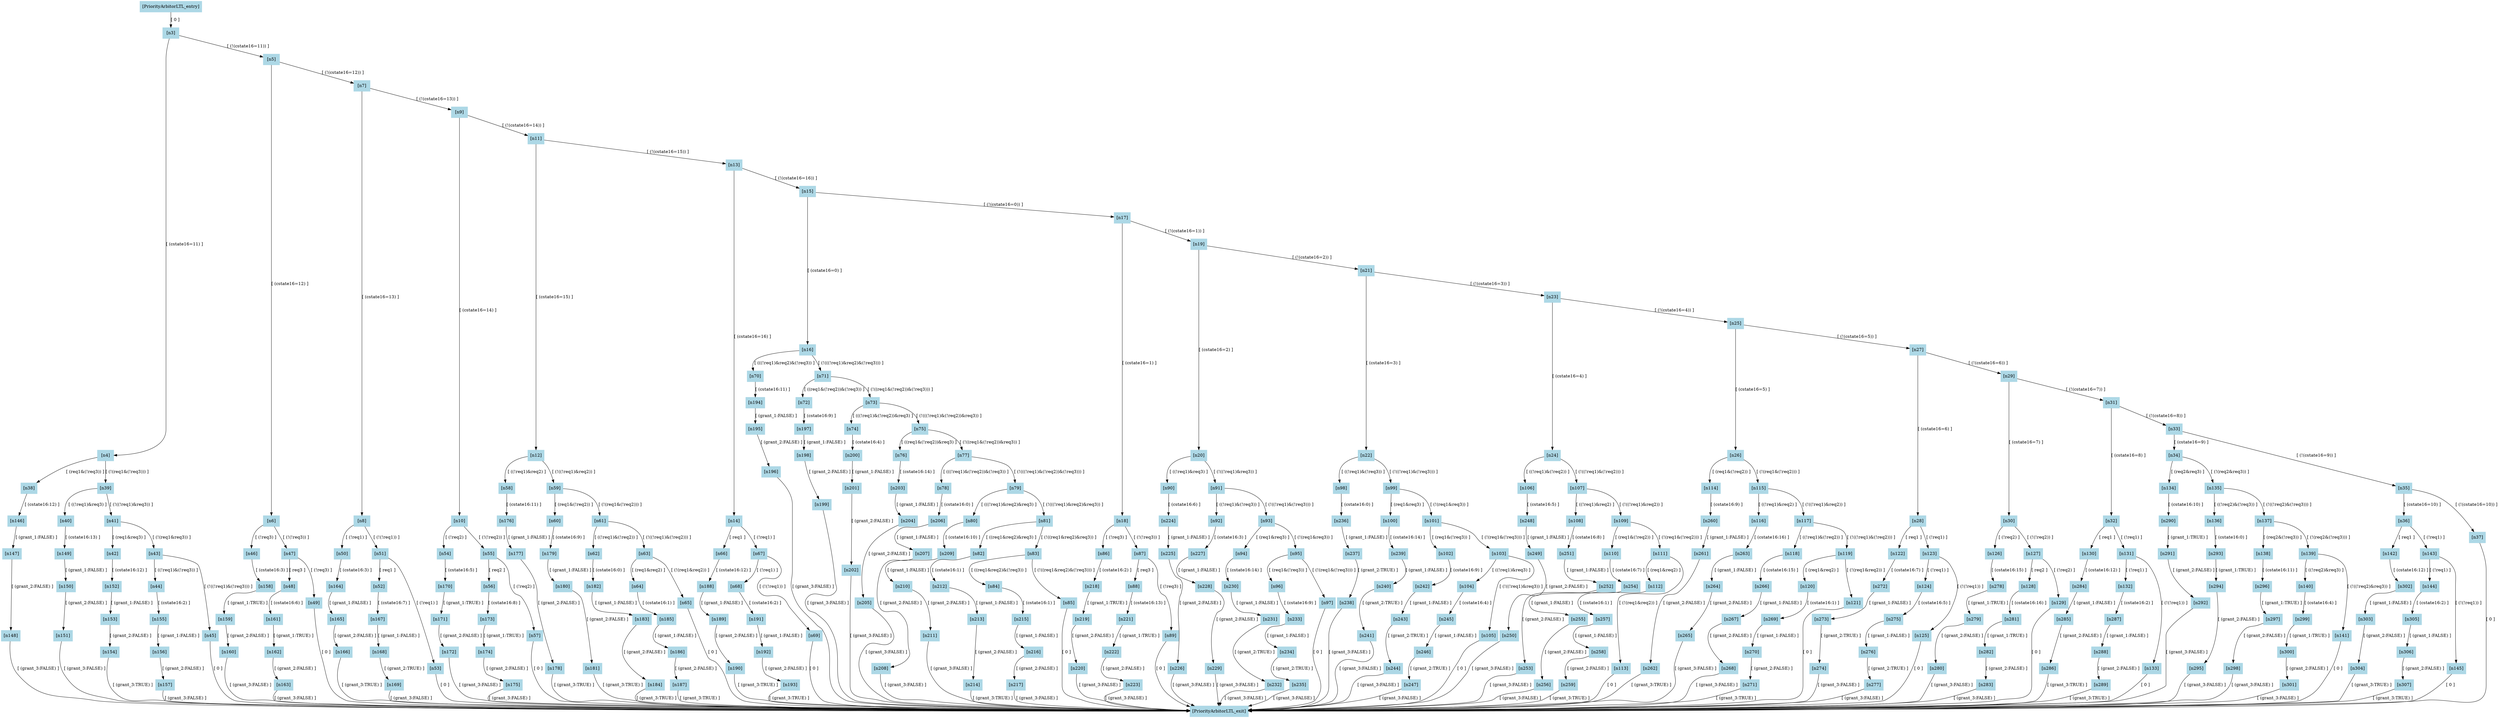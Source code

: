 digraph "PriorityArbitorLTL" {
"[PriorityArbitorLTL_entry]" [label="[PriorityArbitorLTL_entry]", color=lightblue,style=filled,shape=box]
"[n3]" [label="[n3]", color=lightblue,style=filled,shape=box]
"[n4]" [label="[n4]", color=lightblue,style=filled,shape=box]
"[n5]" [label="[n5]", color=lightblue,style=filled,shape=box]
"[n6]" [label="[n6]", color=lightblue,style=filled,shape=box]
"[n7]" [label="[n7]", color=lightblue,style=filled,shape=box]
"[n8]" [label="[n8]", color=lightblue,style=filled,shape=box]
"[n9]" [label="[n9]", color=lightblue,style=filled,shape=box]
"[n10]" [label="[n10]", color=lightblue,style=filled,shape=box]
"[n11]" [label="[n11]", color=lightblue,style=filled,shape=box]
"[n12]" [label="[n12]", color=lightblue,style=filled,shape=box]
"[n13]" [label="[n13]", color=lightblue,style=filled,shape=box]
"[n14]" [label="[n14]", color=lightblue,style=filled,shape=box]
"[n15]" [label="[n15]", color=lightblue,style=filled,shape=box]
"[n16]" [label="[n16]", color=lightblue,style=filled,shape=box]
"[n17]" [label="[n17]", color=lightblue,style=filled,shape=box]
"[n18]" [label="[n18]", color=lightblue,style=filled,shape=box]
"[n19]" [label="[n19]", color=lightblue,style=filled,shape=box]
"[n20]" [label="[n20]", color=lightblue,style=filled,shape=box]
"[n21]" [label="[n21]", color=lightblue,style=filled,shape=box]
"[n22]" [label="[n22]", color=lightblue,style=filled,shape=box]
"[n23]" [label="[n23]", color=lightblue,style=filled,shape=box]
"[n24]" [label="[n24]", color=lightblue,style=filled,shape=box]
"[n25]" [label="[n25]", color=lightblue,style=filled,shape=box]
"[n26]" [label="[n26]", color=lightblue,style=filled,shape=box]
"[n27]" [label="[n27]", color=lightblue,style=filled,shape=box]
"[n28]" [label="[n28]", color=lightblue,style=filled,shape=box]
"[n29]" [label="[n29]", color=lightblue,style=filled,shape=box]
"[n30]" [label="[n30]", color=lightblue,style=filled,shape=box]
"[n31]" [label="[n31]", color=lightblue,style=filled,shape=box]
"[n32]" [label="[n32]", color=lightblue,style=filled,shape=box]
"[n33]" [label="[n33]", color=lightblue,style=filled,shape=box]
"[n34]" [label="[n34]", color=lightblue,style=filled,shape=box]
"[n35]" [label="[n35]", color=lightblue,style=filled,shape=box]
"[n36]" [label="[n36]", color=lightblue,style=filled,shape=box]
"[n37]" [label="[n37]", color=lightblue,style=filled,shape=box]
"[n38]" [label="[n38]", color=lightblue,style=filled,shape=box]
"[n39]" [label="[n39]", color=lightblue,style=filled,shape=box]
"[n40]" [label="[n40]", color=lightblue,style=filled,shape=box]
"[n41]" [label="[n41]", color=lightblue,style=filled,shape=box]
"[n42]" [label="[n42]", color=lightblue,style=filled,shape=box]
"[n43]" [label="[n43]", color=lightblue,style=filled,shape=box]
"[n44]" [label="[n44]", color=lightblue,style=filled,shape=box]
"[n45]" [label="[n45]", color=lightblue,style=filled,shape=box]
"[n46]" [label="[n46]", color=lightblue,style=filled,shape=box]
"[n47]" [label="[n47]", color=lightblue,style=filled,shape=box]
"[n48]" [label="[n48]", color=lightblue,style=filled,shape=box]
"[n49]" [label="[n49]", color=lightblue,style=filled,shape=box]
"[n50]" [label="[n50]", color=lightblue,style=filled,shape=box]
"[n51]" [label="[n51]", color=lightblue,style=filled,shape=box]
"[n52]" [label="[n52]", color=lightblue,style=filled,shape=box]
"[n53]" [label="[n53]", color=lightblue,style=filled,shape=box]
"[n54]" [label="[n54]", color=lightblue,style=filled,shape=box]
"[n55]" [label="[n55]", color=lightblue,style=filled,shape=box]
"[n56]" [label="[n56]", color=lightblue,style=filled,shape=box]
"[n57]" [label="[n57]", color=lightblue,style=filled,shape=box]
"[n58]" [label="[n58]", color=lightblue,style=filled,shape=box]
"[n59]" [label="[n59]", color=lightblue,style=filled,shape=box]
"[n60]" [label="[n60]", color=lightblue,style=filled,shape=box]
"[n61]" [label="[n61]", color=lightblue,style=filled,shape=box]
"[n62]" [label="[n62]", color=lightblue,style=filled,shape=box]
"[n63]" [label="[n63]", color=lightblue,style=filled,shape=box]
"[n64]" [label="[n64]", color=lightblue,style=filled,shape=box]
"[n65]" [label="[n65]", color=lightblue,style=filled,shape=box]
"[n66]" [label="[n66]", color=lightblue,style=filled,shape=box]
"[n67]" [label="[n67]", color=lightblue,style=filled,shape=box]
"[n68]" [label="[n68]", color=lightblue,style=filled,shape=box]
"[n69]" [label="[n69]", color=lightblue,style=filled,shape=box]
"[n70]" [label="[n70]", color=lightblue,style=filled,shape=box]
"[n71]" [label="[n71]", color=lightblue,style=filled,shape=box]
"[n72]" [label="[n72]", color=lightblue,style=filled,shape=box]
"[n73]" [label="[n73]", color=lightblue,style=filled,shape=box]
"[n74]" [label="[n74]", color=lightblue,style=filled,shape=box]
"[n75]" [label="[n75]", color=lightblue,style=filled,shape=box]
"[n76]" [label="[n76]", color=lightblue,style=filled,shape=box]
"[n77]" [label="[n77]", color=lightblue,style=filled,shape=box]
"[n78]" [label="[n78]", color=lightblue,style=filled,shape=box]
"[n79]" [label="[n79]", color=lightblue,style=filled,shape=box]
"[n80]" [label="[n80]", color=lightblue,style=filled,shape=box]
"[n81]" [label="[n81]", color=lightblue,style=filled,shape=box]
"[n82]" [label="[n82]", color=lightblue,style=filled,shape=box]
"[n83]" [label="[n83]", color=lightblue,style=filled,shape=box]
"[n84]" [label="[n84]", color=lightblue,style=filled,shape=box]
"[n85]" [label="[n85]", color=lightblue,style=filled,shape=box]
"[n86]" [label="[n86]", color=lightblue,style=filled,shape=box]
"[n87]" [label="[n87]", color=lightblue,style=filled,shape=box]
"[n88]" [label="[n88]", color=lightblue,style=filled,shape=box]
"[n89]" [label="[n89]", color=lightblue,style=filled,shape=box]
"[n90]" [label="[n90]", color=lightblue,style=filled,shape=box]
"[n91]" [label="[n91]", color=lightblue,style=filled,shape=box]
"[n92]" [label="[n92]", color=lightblue,style=filled,shape=box]
"[n93]" [label="[n93]", color=lightblue,style=filled,shape=box]
"[n94]" [label="[n94]", color=lightblue,style=filled,shape=box]
"[n95]" [label="[n95]", color=lightblue,style=filled,shape=box]
"[n96]" [label="[n96]", color=lightblue,style=filled,shape=box]
"[n97]" [label="[n97]", color=lightblue,style=filled,shape=box]
"[n98]" [label="[n98]", color=lightblue,style=filled,shape=box]
"[n99]" [label="[n99]", color=lightblue,style=filled,shape=box]
"[n100]" [label="[n100]", color=lightblue,style=filled,shape=box]
"[n101]" [label="[n101]", color=lightblue,style=filled,shape=box]
"[n102]" [label="[n102]", color=lightblue,style=filled,shape=box]
"[n103]" [label="[n103]", color=lightblue,style=filled,shape=box]
"[n104]" [label="[n104]", color=lightblue,style=filled,shape=box]
"[n105]" [label="[n105]", color=lightblue,style=filled,shape=box]
"[n106]" [label="[n106]", color=lightblue,style=filled,shape=box]
"[n107]" [label="[n107]", color=lightblue,style=filled,shape=box]
"[n108]" [label="[n108]", color=lightblue,style=filled,shape=box]
"[n109]" [label="[n109]", color=lightblue,style=filled,shape=box]
"[n110]" [label="[n110]", color=lightblue,style=filled,shape=box]
"[n111]" [label="[n111]", color=lightblue,style=filled,shape=box]
"[n112]" [label="[n112]", color=lightblue,style=filled,shape=box]
"[n113]" [label="[n113]", color=lightblue,style=filled,shape=box]
"[n114]" [label="[n114]", color=lightblue,style=filled,shape=box]
"[n115]" [label="[n115]", color=lightblue,style=filled,shape=box]
"[n116]" [label="[n116]", color=lightblue,style=filled,shape=box]
"[n117]" [label="[n117]", color=lightblue,style=filled,shape=box]
"[n118]" [label="[n118]", color=lightblue,style=filled,shape=box]
"[n119]" [label="[n119]", color=lightblue,style=filled,shape=box]
"[n120]" [label="[n120]", color=lightblue,style=filled,shape=box]
"[n121]" [label="[n121]", color=lightblue,style=filled,shape=box]
"[n122]" [label="[n122]", color=lightblue,style=filled,shape=box]
"[n123]" [label="[n123]", color=lightblue,style=filled,shape=box]
"[n124]" [label="[n124]", color=lightblue,style=filled,shape=box]
"[n125]" [label="[n125]", color=lightblue,style=filled,shape=box]
"[n126]" [label="[n126]", color=lightblue,style=filled,shape=box]
"[n127]" [label="[n127]", color=lightblue,style=filled,shape=box]
"[n128]" [label="[n128]", color=lightblue,style=filled,shape=box]
"[n129]" [label="[n129]", color=lightblue,style=filled,shape=box]
"[n130]" [label="[n130]", color=lightblue,style=filled,shape=box]
"[n131]" [label="[n131]", color=lightblue,style=filled,shape=box]
"[n132]" [label="[n132]", color=lightblue,style=filled,shape=box]
"[n133]" [label="[n133]", color=lightblue,style=filled,shape=box]
"[n134]" [label="[n134]", color=lightblue,style=filled,shape=box]
"[n135]" [label="[n135]", color=lightblue,style=filled,shape=box]
"[n136]" [label="[n136]", color=lightblue,style=filled,shape=box]
"[n137]" [label="[n137]", color=lightblue,style=filled,shape=box]
"[n138]" [label="[n138]", color=lightblue,style=filled,shape=box]
"[n139]" [label="[n139]", color=lightblue,style=filled,shape=box]
"[n140]" [label="[n140]", color=lightblue,style=filled,shape=box]
"[n141]" [label="[n141]", color=lightblue,style=filled,shape=box]
"[n142]" [label="[n142]", color=lightblue,style=filled,shape=box]
"[n143]" [label="[n143]", color=lightblue,style=filled,shape=box]
"[n144]" [label="[n144]", color=lightblue,style=filled,shape=box]
"[n145]" [label="[n145]", color=lightblue,style=filled,shape=box]
"[n146]" [label="[n146]", color=lightblue,style=filled,shape=box]
"[n147]" [label="[n147]", color=lightblue,style=filled,shape=box]
"[n148]" [label="[n148]", color=lightblue,style=filled,shape=box]
"[n149]" [label="[n149]", color=lightblue,style=filled,shape=box]
"[n150]" [label="[n150]", color=lightblue,style=filled,shape=box]
"[n151]" [label="[n151]", color=lightblue,style=filled,shape=box]
"[n152]" [label="[n152]", color=lightblue,style=filled,shape=box]
"[n153]" [label="[n153]", color=lightblue,style=filled,shape=box]
"[n154]" [label="[n154]", color=lightblue,style=filled,shape=box]
"[n155]" [label="[n155]", color=lightblue,style=filled,shape=box]
"[n156]" [label="[n156]", color=lightblue,style=filled,shape=box]
"[n157]" [label="[n157]", color=lightblue,style=filled,shape=box]
"[n158]" [label="[n158]", color=lightblue,style=filled,shape=box]
"[n159]" [label="[n159]", color=lightblue,style=filled,shape=box]
"[n160]" [label="[n160]", color=lightblue,style=filled,shape=box]
"[n161]" [label="[n161]", color=lightblue,style=filled,shape=box]
"[n162]" [label="[n162]", color=lightblue,style=filled,shape=box]
"[n163]" [label="[n163]", color=lightblue,style=filled,shape=box]
"[n164]" [label="[n164]", color=lightblue,style=filled,shape=box]
"[n165]" [label="[n165]", color=lightblue,style=filled,shape=box]
"[n166]" [label="[n166]", color=lightblue,style=filled,shape=box]
"[n167]" [label="[n167]", color=lightblue,style=filled,shape=box]
"[n168]" [label="[n168]", color=lightblue,style=filled,shape=box]
"[n169]" [label="[n169]", color=lightblue,style=filled,shape=box]
"[n170]" [label="[n170]", color=lightblue,style=filled,shape=box]
"[n171]" [label="[n171]", color=lightblue,style=filled,shape=box]
"[n172]" [label="[n172]", color=lightblue,style=filled,shape=box]
"[n173]" [label="[n173]", color=lightblue,style=filled,shape=box]
"[n174]" [label="[n174]", color=lightblue,style=filled,shape=box]
"[n175]" [label="[n175]", color=lightblue,style=filled,shape=box]
"[n176]" [label="[n176]", color=lightblue,style=filled,shape=box]
"[n177]" [label="[n177]", color=lightblue,style=filled,shape=box]
"[n178]" [label="[n178]", color=lightblue,style=filled,shape=box]
"[n179]" [label="[n179]", color=lightblue,style=filled,shape=box]
"[n180]" [label="[n180]", color=lightblue,style=filled,shape=box]
"[n181]" [label="[n181]", color=lightblue,style=filled,shape=box]
"[n182]" [label="[n182]", color=lightblue,style=filled,shape=box]
"[n183]" [label="[n183]", color=lightblue,style=filled,shape=box]
"[n184]" [label="[n184]", color=lightblue,style=filled,shape=box]
"[n185]" [label="[n185]", color=lightblue,style=filled,shape=box]
"[n186]" [label="[n186]", color=lightblue,style=filled,shape=box]
"[n187]" [label="[n187]", color=lightblue,style=filled,shape=box]
"[n188]" [label="[n188]", color=lightblue,style=filled,shape=box]
"[n189]" [label="[n189]", color=lightblue,style=filled,shape=box]
"[n190]" [label="[n190]", color=lightblue,style=filled,shape=box]
"[n191]" [label="[n191]", color=lightblue,style=filled,shape=box]
"[n192]" [label="[n192]", color=lightblue,style=filled,shape=box]
"[n193]" [label="[n193]", color=lightblue,style=filled,shape=box]
"[n194]" [label="[n194]", color=lightblue,style=filled,shape=box]
"[n195]" [label="[n195]", color=lightblue,style=filled,shape=box]
"[n196]" [label="[n196]", color=lightblue,style=filled,shape=box]
"[n197]" [label="[n197]", color=lightblue,style=filled,shape=box]
"[n198]" [label="[n198]", color=lightblue,style=filled,shape=box]
"[n199]" [label="[n199]", color=lightblue,style=filled,shape=box]
"[n200]" [label="[n200]", color=lightblue,style=filled,shape=box]
"[n201]" [label="[n201]", color=lightblue,style=filled,shape=box]
"[n202]" [label="[n202]", color=lightblue,style=filled,shape=box]
"[n203]" [label="[n203]", color=lightblue,style=filled,shape=box]
"[n204]" [label="[n204]", color=lightblue,style=filled,shape=box]
"[n205]" [label="[n205]", color=lightblue,style=filled,shape=box]
"[n206]" [label="[n206]", color=lightblue,style=filled,shape=box]
"[n207]" [label="[n207]", color=lightblue,style=filled,shape=box]
"[n208]" [label="[n208]", color=lightblue,style=filled,shape=box]
"[n209]" [label="[n209]", color=lightblue,style=filled,shape=box]
"[n210]" [label="[n210]", color=lightblue,style=filled,shape=box]
"[n211]" [label="[n211]", color=lightblue,style=filled,shape=box]
"[n212]" [label="[n212]", color=lightblue,style=filled,shape=box]
"[n213]" [label="[n213]", color=lightblue,style=filled,shape=box]
"[n214]" [label="[n214]", color=lightblue,style=filled,shape=box]
"[n215]" [label="[n215]", color=lightblue,style=filled,shape=box]
"[n216]" [label="[n216]", color=lightblue,style=filled,shape=box]
"[n217]" [label="[n217]", color=lightblue,style=filled,shape=box]
"[n218]" [label="[n218]", color=lightblue,style=filled,shape=box]
"[n219]" [label="[n219]", color=lightblue,style=filled,shape=box]
"[n220]" [label="[n220]", color=lightblue,style=filled,shape=box]
"[n221]" [label="[n221]", color=lightblue,style=filled,shape=box]
"[n222]" [label="[n222]", color=lightblue,style=filled,shape=box]
"[n223]" [label="[n223]", color=lightblue,style=filled,shape=box]
"[n224]" [label="[n224]", color=lightblue,style=filled,shape=box]
"[n225]" [label="[n225]", color=lightblue,style=filled,shape=box]
"[n226]" [label="[n226]", color=lightblue,style=filled,shape=box]
"[n227]" [label="[n227]", color=lightblue,style=filled,shape=box]
"[n228]" [label="[n228]", color=lightblue,style=filled,shape=box]
"[n229]" [label="[n229]", color=lightblue,style=filled,shape=box]
"[n230]" [label="[n230]", color=lightblue,style=filled,shape=box]
"[n231]" [label="[n231]", color=lightblue,style=filled,shape=box]
"[n232]" [label="[n232]", color=lightblue,style=filled,shape=box]
"[n233]" [label="[n233]", color=lightblue,style=filled,shape=box]
"[n234]" [label="[n234]", color=lightblue,style=filled,shape=box]
"[n235]" [label="[n235]", color=lightblue,style=filled,shape=box]
"[n236]" [label="[n236]", color=lightblue,style=filled,shape=box]
"[n237]" [label="[n237]", color=lightblue,style=filled,shape=box]
"[n238]" [label="[n238]", color=lightblue,style=filled,shape=box]
"[n239]" [label="[n239]", color=lightblue,style=filled,shape=box]
"[n240]" [label="[n240]", color=lightblue,style=filled,shape=box]
"[n241]" [label="[n241]", color=lightblue,style=filled,shape=box]
"[n242]" [label="[n242]", color=lightblue,style=filled,shape=box]
"[n243]" [label="[n243]", color=lightblue,style=filled,shape=box]
"[n244]" [label="[n244]", color=lightblue,style=filled,shape=box]
"[n245]" [label="[n245]", color=lightblue,style=filled,shape=box]
"[n246]" [label="[n246]", color=lightblue,style=filled,shape=box]
"[n247]" [label="[n247]", color=lightblue,style=filled,shape=box]
"[n248]" [label="[n248]", color=lightblue,style=filled,shape=box]
"[n249]" [label="[n249]", color=lightblue,style=filled,shape=box]
"[n250]" [label="[n250]", color=lightblue,style=filled,shape=box]
"[n251]" [label="[n251]", color=lightblue,style=filled,shape=box]
"[n252]" [label="[n252]", color=lightblue,style=filled,shape=box]
"[n253]" [label="[n253]", color=lightblue,style=filled,shape=box]
"[n254]" [label="[n254]", color=lightblue,style=filled,shape=box]
"[n255]" [label="[n255]", color=lightblue,style=filled,shape=box]
"[n256]" [label="[n256]", color=lightblue,style=filled,shape=box]
"[n257]" [label="[n257]", color=lightblue,style=filled,shape=box]
"[n258]" [label="[n258]", color=lightblue,style=filled,shape=box]
"[n259]" [label="[n259]", color=lightblue,style=filled,shape=box]
"[n260]" [label="[n260]", color=lightblue,style=filled,shape=box]
"[n261]" [label="[n261]", color=lightblue,style=filled,shape=box]
"[n262]" [label="[n262]", color=lightblue,style=filled,shape=box]
"[n263]" [label="[n263]", color=lightblue,style=filled,shape=box]
"[n264]" [label="[n264]", color=lightblue,style=filled,shape=box]
"[n265]" [label="[n265]", color=lightblue,style=filled,shape=box]
"[n266]" [label="[n266]", color=lightblue,style=filled,shape=box]
"[n267]" [label="[n267]", color=lightblue,style=filled,shape=box]
"[n268]" [label="[n268]", color=lightblue,style=filled,shape=box]
"[n269]" [label="[n269]", color=lightblue,style=filled,shape=box]
"[n270]" [label="[n270]", color=lightblue,style=filled,shape=box]
"[n271]" [label="[n271]", color=lightblue,style=filled,shape=box]
"[n272]" [label="[n272]", color=lightblue,style=filled,shape=box]
"[n273]" [label="[n273]", color=lightblue,style=filled,shape=box]
"[n274]" [label="[n274]", color=lightblue,style=filled,shape=box]
"[n275]" [label="[n275]", color=lightblue,style=filled,shape=box]
"[n276]" [label="[n276]", color=lightblue,style=filled,shape=box]
"[n277]" [label="[n277]", color=lightblue,style=filled,shape=box]
"[n278]" [label="[n278]", color=lightblue,style=filled,shape=box]
"[n279]" [label="[n279]", color=lightblue,style=filled,shape=box]
"[n280]" [label="[n280]", color=lightblue,style=filled,shape=box]
"[n281]" [label="[n281]", color=lightblue,style=filled,shape=box]
"[n282]" [label="[n282]", color=lightblue,style=filled,shape=box]
"[n283]" [label="[n283]", color=lightblue,style=filled,shape=box]
"[n284]" [label="[n284]", color=lightblue,style=filled,shape=box]
"[n285]" [label="[n285]", color=lightblue,style=filled,shape=box]
"[n286]" [label="[n286]", color=lightblue,style=filled,shape=box]
"[n287]" [label="[n287]", color=lightblue,style=filled,shape=box]
"[n288]" [label="[n288]", color=lightblue,style=filled,shape=box]
"[n289]" [label="[n289]", color=lightblue,style=filled,shape=box]
"[n290]" [label="[n290]", color=lightblue,style=filled,shape=box]
"[n291]" [label="[n291]", color=lightblue,style=filled,shape=box]
"[n292]" [label="[n292]", color=lightblue,style=filled,shape=box]
"[n293]" [label="[n293]", color=lightblue,style=filled,shape=box]
"[n294]" [label="[n294]", color=lightblue,style=filled,shape=box]
"[n295]" [label="[n295]", color=lightblue,style=filled,shape=box]
"[n296]" [label="[n296]", color=lightblue,style=filled,shape=box]
"[n297]" [label="[n297]", color=lightblue,style=filled,shape=box]
"[n298]" [label="[n298]", color=lightblue,style=filled,shape=box]
"[n299]" [label="[n299]", color=lightblue,style=filled,shape=box]
"[n300]" [label="[n300]", color=lightblue,style=filled,shape=box]
"[n301]" [label="[n301]", color=lightblue,style=filled,shape=box]
"[n302]" [label="[n302]", color=lightblue,style=filled,shape=box]
"[n303]" [label="[n303]", color=lightblue,style=filled,shape=box]
"[n304]" [label="[n304]", color=lightblue,style=filled,shape=box]
"[n305]" [label="[n305]", color=lightblue,style=filled,shape=box]
"[n306]" [label="[n306]", color=lightblue,style=filled,shape=box]
"[n307]" [label="[n307]", color=lightblue,style=filled,shape=box]
"[PriorityArbitorLTL_exit]" [label="[PriorityArbitorLTL_exit]", color=lightblue,style=filled,shape=box]
"[PriorityArbitorLTL_entry]" -> "[n3]" [label="[ 0 ]",color=black]
"[n3]" -> "[n4]" [label="[ (cstate16=11) ]",color=black]
"[n3]" -> "[n5]" [label="[ (!(cstate16=11)) ]",color=black]
"[n5]" -> "[n6]" [label="[ (cstate16=12) ]",color=black]
"[n5]" -> "[n7]" [label="[ (!(cstate16=12)) ]",color=black]
"[n7]" -> "[n8]" [label="[ (cstate16=13) ]",color=black]
"[n7]" -> "[n9]" [label="[ (!(cstate16=13)) ]",color=black]
"[n9]" -> "[n10]" [label="[ (cstate16=14) ]",color=black]
"[n9]" -> "[n11]" [label="[ (!(cstate16=14)) ]",color=black]
"[n11]" -> "[n12]" [label="[ (cstate16=15) ]",color=black]
"[n11]" -> "[n13]" [label="[ (!(cstate16=15)) ]",color=black]
"[n13]" -> "[n14]" [label="[ (cstate16=16) ]",color=black]
"[n13]" -> "[n15]" [label="[ (!(cstate16=16)) ]",color=black]
"[n15]" -> "[n16]" [label="[ (cstate16=0) ]",color=black]
"[n15]" -> "[n17]" [label="[ (!(cstate16=0)) ]",color=black]
"[n17]" -> "[n18]" [label="[ (cstate16=1) ]",color=black]
"[n17]" -> "[n19]" [label="[ (!(cstate16=1)) ]",color=black]
"[n19]" -> "[n20]" [label="[ (cstate16=2) ]",color=black]
"[n19]" -> "[n21]" [label="[ (!(cstate16=2)) ]",color=black]
"[n21]" -> "[n22]" [label="[ (cstate16=3) ]",color=black]
"[n21]" -> "[n23]" [label="[ (!(cstate16=3)) ]",color=black]
"[n23]" -> "[n24]" [label="[ (cstate16=4) ]",color=black]
"[n23]" -> "[n25]" [label="[ (!(cstate16=4)) ]",color=black]
"[n25]" -> "[n26]" [label="[ (cstate16=5) ]",color=black]
"[n25]" -> "[n27]" [label="[ (!(cstate16=5)) ]",color=black]
"[n27]" -> "[n28]" [label="[ (cstate16=6) ]",color=black]
"[n27]" -> "[n29]" [label="[ (!(cstate16=6)) ]",color=black]
"[n29]" -> "[n30]" [label="[ (cstate16=7) ]",color=black]
"[n29]" -> "[n31]" [label="[ (!(cstate16=7)) ]",color=black]
"[n31]" -> "[n32]" [label="[ (cstate16=8) ]",color=black]
"[n31]" -> "[n33]" [label="[ (!(cstate16=8)) ]",color=black]
"[n33]" -> "[n34]" [label="[ (cstate16=9) ]",color=black]
"[n33]" -> "[n35]" [label="[ (!(cstate16=9)) ]",color=black]
"[n35]" -> "[n36]" [label="[ (cstate16=10) ]",color=black]
"[n35]" -> "[n37]" [label="[ (!(cstate16=10)) ]",color=black]
"[n37]" -> "[PriorityArbitorLTL_exit]" [label="[ 0 ]",color=black]
"[n4]" -> "[n38]" [label="[ (req1&(!req3)) ]",color=black]
"[n4]" -> "[n39]" [label="[ (!(req1&(!req3))) ]",color=black]
"[n39]" -> "[n40]" [label="[ ((!req1)&req3) ]",color=black]
"[n39]" -> "[n41]" [label="[ (!((!req1)&req3)) ]",color=black]
"[n41]" -> "[n42]" [label="[ (req1&req3) ]",color=black]
"[n41]" -> "[n43]" [label="[ (!(req1&req3)) ]",color=black]
"[n43]" -> "[n44]" [label="[ ((!req1)&(!req3)) ]",color=black]
"[n43]" -> "[n45]" [label="[ (!((!req1)&(!req3))) ]",color=black]
"[n45]" -> "[PriorityArbitorLTL_exit]" [label="[ 0 ]",color=black]
"[n6]" -> "[n46]" [label="[ (!req3) ]",color=black]
"[n6]" -> "[n47]" [label="[ (!(!req3)) ]",color=black]
"[n47]" -> "[n48]" [label="[ req3 ]",color=black]
"[n47]" -> "[n49]" [label="[ (!req3) ]",color=black]
"[n49]" -> "[PriorityArbitorLTL_exit]" [label="[ 0 ]",color=black]
"[n8]" -> "[n50]" [label="[ (!req1) ]",color=black]
"[n8]" -> "[n51]" [label="[ (!(!req1)) ]",color=black]
"[n51]" -> "[n52]" [label="[ req1 ]",color=black]
"[n51]" -> "[n53]" [label="[ (!req1) ]",color=black]
"[n53]" -> "[PriorityArbitorLTL_exit]" [label="[ 0 ]",color=black]
"[n10]" -> "[n54]" [label="[ (!req2) ]",color=black]
"[n10]" -> "[n55]" [label="[ (!(!req2)) ]",color=black]
"[n55]" -> "[n56]" [label="[ req2 ]",color=black]
"[n55]" -> "[n57]" [label="[ (!req2) ]",color=black]
"[n57]" -> "[PriorityArbitorLTL_exit]" [label="[ 0 ]",color=black]
"[n12]" -> "[n58]" [label="[ ((!req1)&req2) ]",color=black]
"[n12]" -> "[n59]" [label="[ (!((!req1)&req2)) ]",color=black]
"[n59]" -> "[n60]" [label="[ (req1&(!req2)) ]",color=black]
"[n59]" -> "[n61]" [label="[ (!(req1&(!req2))) ]",color=black]
"[n61]" -> "[n62]" [label="[ ((!req1)&(!req2)) ]",color=black]
"[n61]" -> "[n63]" [label="[ (!((!req1)&(!req2))) ]",color=black]
"[n63]" -> "[n64]" [label="[ (req1&req2) ]",color=black]
"[n63]" -> "[n65]" [label="[ (!(req1&req2)) ]",color=black]
"[n65]" -> "[PriorityArbitorLTL_exit]" [label="[ 0 ]",color=black]
"[n14]" -> "[n66]" [label="[ req1 ]",color=black]
"[n14]" -> "[n67]" [label="[ (!req1) ]",color=black]
"[n67]" -> "[n68]" [label="[ (!req1) ]",color=black]
"[n67]" -> "[n69]" [label="[ (!(!req1)) ]",color=black]
"[n69]" -> "[PriorityArbitorLTL_exit]" [label="[ 0 ]",color=black]
"[n16]" -> "[n70]" [label="[ (((!req1)&req2)&(!req3)) ]",color=black]
"[n16]" -> "[n71]" [label="[ (!(((!req1)&req2)&(!req3))) ]",color=black]
"[n71]" -> "[n72]" [label="[ ((req1&(!req2))&(!req3)) ]",color=black]
"[n71]" -> "[n73]" [label="[ (!((req1&(!req2))&(!req3))) ]",color=black]
"[n73]" -> "[n74]" [label="[ (((!req1)&(!req2))&req3) ]",color=black]
"[n73]" -> "[n75]" [label="[ (!(((!req1)&(!req2))&req3)) ]",color=black]
"[n75]" -> "[n76]" [label="[ ((req1&(!req2))&req3) ]",color=black]
"[n75]" -> "[n77]" [label="[ (!((req1&(!req2))&req3)) ]",color=black]
"[n77]" -> "[n78]" [label="[ (((!req1)&(!req2))&(!req3)) ]",color=black]
"[n77]" -> "[n79]" [label="[ (!(((!req1)&(!req2))&(!req3))) ]",color=black]
"[n79]" -> "[n80]" [label="[ (((!req1)&req2)&req3) ]",color=black]
"[n79]" -> "[n81]" [label="[ (!(((!req1)&req2)&req3)) ]",color=black]
"[n81]" -> "[n82]" [label="[ ((req1&req2)&req3) ]",color=black]
"[n81]" -> "[n83]" [label="[ (!((req1&req2)&req3)) ]",color=black]
"[n83]" -> "[n84]" [label="[ ((req1&req2)&(!req3)) ]",color=black]
"[n83]" -> "[n85]" [label="[ (!((req1&req2)&(!req3))) ]",color=black]
"[n85]" -> "[PriorityArbitorLTL_exit]" [label="[ 0 ]",color=black]
"[n18]" -> "[n86]" [label="[ (!req3) ]",color=black]
"[n18]" -> "[n87]" [label="[ (!(!req3)) ]",color=black]
"[n87]" -> "[n88]" [label="[ req3 ]",color=black]
"[n87]" -> "[n89]" [label="[ (!req3) ]",color=black]
"[n89]" -> "[PriorityArbitorLTL_exit]" [label="[ 0 ]",color=black]
"[n20]" -> "[n90]" [label="[ ((!req1)&req3) ]",color=black]
"[n20]" -> "[n91]" [label="[ (!((!req1)&req3)) ]",color=black]
"[n91]" -> "[n92]" [label="[ ((!req1)&(!req3)) ]",color=black]
"[n91]" -> "[n93]" [label="[ (!((!req1)&(!req3))) ]",color=black]
"[n93]" -> "[n94]" [label="[ (req1&req3) ]",color=black]
"[n93]" -> "[n95]" [label="[ (!(req1&req3)) ]",color=black]
"[n95]" -> "[n96]" [label="[ (req1&(!req3)) ]",color=black]
"[n95]" -> "[n97]" [label="[ (!(req1&(!req3))) ]",color=black]
"[n97]" -> "[PriorityArbitorLTL_exit]" [label="[ 0 ]",color=black]
"[n22]" -> "[n98]" [label="[ ((!req1)&(!req3)) ]",color=black]
"[n22]" -> "[n99]" [label="[ (!((!req1)&(!req3))) ]",color=black]
"[n99]" -> "[n100]" [label="[ (req1&req3) ]",color=black]
"[n99]" -> "[n101]" [label="[ (!(req1&req3)) ]",color=black]
"[n101]" -> "[n102]" [label="[ (req1&(!req3)) ]",color=black]
"[n101]" -> "[n103]" [label="[ (!(req1&(!req3))) ]",color=black]
"[n103]" -> "[n104]" [label="[ ((!req1)&req3) ]",color=black]
"[n103]" -> "[n105]" [label="[ (!((!req1)&req3)) ]",color=black]
"[n105]" -> "[PriorityArbitorLTL_exit]" [label="[ 0 ]",color=black]
"[n24]" -> "[n106]" [label="[ ((!req1)&(!req2)) ]",color=black]
"[n24]" -> "[n107]" [label="[ (!((!req1)&(!req2))) ]",color=black]
"[n107]" -> "[n108]" [label="[ ((!req1)&req2) ]",color=black]
"[n107]" -> "[n109]" [label="[ (!((!req1)&req2)) ]",color=black]
"[n109]" -> "[n110]" [label="[ (req1&(!req2)) ]",color=black]
"[n109]" -> "[n111]" [label="[ (!(req1&(!req2))) ]",color=black]
"[n111]" -> "[n112]" [label="[ (req1&req2) ]",color=black]
"[n111]" -> "[n113]" [label="[ (!(req1&req2)) ]",color=black]
"[n113]" -> "[PriorityArbitorLTL_exit]" [label="[ 0 ]",color=black]
"[n26]" -> "[n114]" [label="[ (req1&(!req2)) ]",color=black]
"[n26]" -> "[n115]" [label="[ (!(req1&(!req2))) ]",color=black]
"[n115]" -> "[n116]" [label="[ ((!req1)&req2) ]",color=black]
"[n115]" -> "[n117]" [label="[ (!((!req1)&req2)) ]",color=black]
"[n117]" -> "[n118]" [label="[ ((!req1)&(!req2)) ]",color=black]
"[n117]" -> "[n119]" [label="[ (!((!req1)&(!req2))) ]",color=black]
"[n119]" -> "[n120]" [label="[ (req1&req2) ]",color=black]
"[n119]" -> "[n121]" [label="[ (!(req1&req2)) ]",color=black]
"[n121]" -> "[PriorityArbitorLTL_exit]" [label="[ 0 ]",color=black]
"[n28]" -> "[n122]" [label="[ req1 ]",color=black]
"[n28]" -> "[n123]" [label="[ (!req1) ]",color=black]
"[n123]" -> "[n124]" [label="[ (!req1) ]",color=black]
"[n123]" -> "[n125]" [label="[ (!(!req1)) ]",color=black]
"[n125]" -> "[PriorityArbitorLTL_exit]" [label="[ 0 ]",color=black]
"[n30]" -> "[n126]" [label="[ (!req2) ]",color=black]
"[n30]" -> "[n127]" [label="[ (!(!req2)) ]",color=black]
"[n127]" -> "[n128]" [label="[ req2 ]",color=black]
"[n127]" -> "[n129]" [label="[ (!req2) ]",color=black]
"[n129]" -> "[PriorityArbitorLTL_exit]" [label="[ 0 ]",color=black]
"[n32]" -> "[n130]" [label="[ req1 ]",color=black]
"[n32]" -> "[n131]" [label="[ (!req1) ]",color=black]
"[n131]" -> "[n132]" [label="[ (!req1) ]",color=black]
"[n131]" -> "[n133]" [label="[ (!(!req1)) ]",color=black]
"[n133]" -> "[PriorityArbitorLTL_exit]" [label="[ 0 ]",color=black]
"[n34]" -> "[n134]" [label="[ (req2&req3) ]",color=black]
"[n34]" -> "[n135]" [label="[ (!(req2&req3)) ]",color=black]
"[n135]" -> "[n136]" [label="[ ((!req2)&(!req3)) ]",color=black]
"[n135]" -> "[n137]" [label="[ (!((!req2)&(!req3))) ]",color=black]
"[n137]" -> "[n138]" [label="[ (req2&(!req3)) ]",color=black]
"[n137]" -> "[n139]" [label="[ (!(req2&(!req3))) ]",color=black]
"[n139]" -> "[n140]" [label="[ ((!req2)&req3) ]",color=black]
"[n139]" -> "[n141]" [label="[ (!((!req2)&req3)) ]",color=black]
"[n141]" -> "[PriorityArbitorLTL_exit]" [label="[ 0 ]",color=black]
"[n36]" -> "[n142]" [label="[ req1 ]",color=black]
"[n36]" -> "[n143]" [label="[ (!req1) ]",color=black]
"[n143]" -> "[n144]" [label="[ (!req1) ]",color=black]
"[n143]" -> "[n145]" [label="[ (!(!req1)) ]",color=black]
"[n145]" -> "[PriorityArbitorLTL_exit]" [label="[ 0 ]",color=black]
"[n38]" -> "[n146]" [label="[ (cstate16:12) ]",color=black]
"[n146]" -> "[n147]" [label="[ (grant_1:FALSE) ]",color=black]
"[n147]" -> "[n148]" [label="[ (grant_2:FALSE) ]",color=black]
"[n148]" -> "[PriorityArbitorLTL_exit]" [label="[ (grant_3:FALSE) ]",color=black]
"[n40]" -> "[n149]" [label="[ (cstate16:13) ]",color=black]
"[n149]" -> "[n150]" [label="[ (grant_1:FALSE) ]",color=black]
"[n150]" -> "[n151]" [label="[ (grant_2:FALSE) ]",color=black]
"[n151]" -> "[PriorityArbitorLTL_exit]" [label="[ (grant_3:FALSE) ]",color=black]
"[n42]" -> "[n152]" [label="[ (cstate16:12) ]",color=black]
"[n152]" -> "[n153]" [label="[ (grant_1:FALSE) ]",color=black]
"[n153]" -> "[n154]" [label="[ (grant_2:FALSE) ]",color=black]
"[n154]" -> "[PriorityArbitorLTL_exit]" [label="[ (grant_3:TRUE) ]",color=black]
"[n44]" -> "[n155]" [label="[ (cstate16:2) ]",color=black]
"[n155]" -> "[n156]" [label="[ (grant_1:FALSE) ]",color=black]
"[n156]" -> "[n157]" [label="[ (grant_2:FALSE) ]",color=black]
"[n157]" -> "[PriorityArbitorLTL_exit]" [label="[ (grant_3:FALSE) ]",color=black]
"[n46]" -> "[n158]" [label="[ (cstate16:3) ]",color=black]
"[n158]" -> "[n159]" [label="[ (grant_1:TRUE) ]",color=black]
"[n159]" -> "[n160]" [label="[ (grant_2:FALSE) ]",color=black]
"[n160]" -> "[PriorityArbitorLTL_exit]" [label="[ (grant_3:FALSE) ]",color=black]
"[n48]" -> "[n161]" [label="[ (cstate16:6) ]",color=black]
"[n161]" -> "[n162]" [label="[ (grant_1:TRUE) ]",color=black]
"[n162]" -> "[n163]" [label="[ (grant_2:FALSE) ]",color=black]
"[n163]" -> "[PriorityArbitorLTL_exit]" [label="[ (grant_3:FALSE) ]",color=black]
"[n50]" -> "[n164]" [label="[ (cstate16:3) ]",color=black]
"[n164]" -> "[n165]" [label="[ (grant_1:FALSE) ]",color=black]
"[n165]" -> "[n166]" [label="[ (grant_2:FALSE) ]",color=black]
"[n166]" -> "[PriorityArbitorLTL_exit]" [label="[ (grant_3:TRUE) ]",color=black]
"[n52]" -> "[n167]" [label="[ (cstate16:7) ]",color=black]
"[n167]" -> "[n168]" [label="[ (grant_1:FALSE) ]",color=black]
"[n168]" -> "[n169]" [label="[ (grant_2:TRUE) ]",color=black]
"[n169]" -> "[PriorityArbitorLTL_exit]" [label="[ (grant_3:FALSE) ]",color=black]
"[n54]" -> "[n170]" [label="[ (cstate16:5) ]",color=black]
"[n170]" -> "[n171]" [label="[ (grant_1:TRUE) ]",color=black]
"[n171]" -> "[n172]" [label="[ (grant_2:FALSE) ]",color=black]
"[n172]" -> "[PriorityArbitorLTL_exit]" [label="[ (grant_3:FALSE) ]",color=black]
"[n56]" -> "[n173]" [label="[ (cstate16:8) ]",color=black]
"[n173]" -> "[n174]" [label="[ (grant_1:TRUE) ]",color=black]
"[n174]" -> "[n175]" [label="[ (grant_2:FALSE) ]",color=black]
"[n175]" -> "[PriorityArbitorLTL_exit]" [label="[ (grant_3:FALSE) ]",color=black]
"[n58]" -> "[n176]" [label="[ (cstate16:11) ]",color=black]
"[n176]" -> "[n177]" [label="[ (grant_1:FALSE) ]",color=black]
"[n177]" -> "[n178]" [label="[ (grant_2:FALSE) ]",color=black]
"[n178]" -> "[PriorityArbitorLTL_exit]" [label="[ (grant_3:TRUE) ]",color=black]
"[n60]" -> "[n179]" [label="[ (cstate16:9) ]",color=black]
"[n179]" -> "[n180]" [label="[ (grant_1:FALSE) ]",color=black]
"[n180]" -> "[n181]" [label="[ (grant_2:FALSE) ]",color=black]
"[n181]" -> "[PriorityArbitorLTL_exit]" [label="[ (grant_3:TRUE) ]",color=black]
"[n62]" -> "[n182]" [label="[ (cstate16:0) ]",color=black]
"[n182]" -> "[n183]" [label="[ (grant_1:FALSE) ]",color=black]
"[n183]" -> "[n184]" [label="[ (grant_2:FALSE) ]",color=black]
"[n184]" -> "[PriorityArbitorLTL_exit]" [label="[ (grant_3:TRUE) ]",color=black]
"[n64]" -> "[n185]" [label="[ (cstate16:1) ]",color=black]
"[n185]" -> "[n186]" [label="[ (grant_1:FALSE) ]",color=black]
"[n186]" -> "[n187]" [label="[ (grant_2:FALSE) ]",color=black]
"[n187]" -> "[PriorityArbitorLTL_exit]" [label="[ (grant_3:TRUE) ]",color=black]
"[n66]" -> "[n188]" [label="[ (cstate16:12) ]",color=black]
"[n188]" -> "[n189]" [label="[ (grant_1:FALSE) ]",color=black]
"[n189]" -> "[n190]" [label="[ (grant_2:FALSE) ]",color=black]
"[n190]" -> "[PriorityArbitorLTL_exit]" [label="[ (grant_3:TRUE) ]",color=black]
"[n68]" -> "[n191]" [label="[ (cstate16:2) ]",color=black]
"[n191]" -> "[n192]" [label="[ (grant_1:FALSE) ]",color=black]
"[n192]" -> "[n193]" [label="[ (grant_2:FALSE) ]",color=black]
"[n193]" -> "[PriorityArbitorLTL_exit]" [label="[ (grant_3:TRUE) ]",color=black]
"[n70]" -> "[n194]" [label="[ (cstate16:11) ]",color=black]
"[n194]" -> "[n195]" [label="[ (grant_1:FALSE) ]",color=black]
"[n195]" -> "[n196]" [label="[ (grant_2:FALSE) ]",color=black]
"[n196]" -> "[PriorityArbitorLTL_exit]" [label="[ (grant_3:FALSE) ]",color=black]
"[n72]" -> "[n197]" [label="[ (cstate16:9) ]",color=black]
"[n197]" -> "[n198]" [label="[ (grant_1:FALSE) ]",color=black]
"[n198]" -> "[n199]" [label="[ (grant_2:FALSE) ]",color=black]
"[n199]" -> "[PriorityArbitorLTL_exit]" [label="[ (grant_3:FALSE) ]",color=black]
"[n74]" -> "[n200]" [label="[ (cstate16:4) ]",color=black]
"[n200]" -> "[n201]" [label="[ (grant_1:FALSE) ]",color=black]
"[n201]" -> "[n202]" [label="[ (grant_2:FALSE) ]",color=black]
"[n202]" -> "[PriorityArbitorLTL_exit]" [label="[ (grant_3:FALSE) ]",color=black]
"[n76]" -> "[n203]" [label="[ (cstate16:14) ]",color=black]
"[n203]" -> "[n204]" [label="[ (grant_1:FALSE) ]",color=black]
"[n204]" -> "[n205]" [label="[ (grant_2:FALSE) ]",color=black]
"[n205]" -> "[PriorityArbitorLTL_exit]" [label="[ (grant_3:FALSE) ]",color=black]
"[n78]" -> "[n206]" [label="[ (cstate16:0) ]",color=black]
"[n206]" -> "[n207]" [label="[ (grant_1:FALSE) ]",color=black]
"[n207]" -> "[n208]" [label="[ (grant_2:FALSE) ]",color=black]
"[n208]" -> "[PriorityArbitorLTL_exit]" [label="[ (grant_3:FALSE) ]",color=black]
"[n80]" -> "[n209]" [label="[ (cstate16:10) ]",color=black]
"[n209]" -> "[n210]" [label="[ (grant_1:FALSE) ]",color=black]
"[n210]" -> "[n211]" [label="[ (grant_2:FALSE) ]",color=black]
"[n211]" -> "[PriorityArbitorLTL_exit]" [label="[ (grant_3:FALSE) ]",color=black]
"[n82]" -> "[n212]" [label="[ (cstate16:1) ]",color=black]
"[n212]" -> "[n213]" [label="[ (grant_1:FALSE) ]",color=black]
"[n213]" -> "[n214]" [label="[ (grant_2:FALSE) ]",color=black]
"[n214]" -> "[PriorityArbitorLTL_exit]" [label="[ (grant_3:TRUE) ]",color=black]
"[n84]" -> "[n215]" [label="[ (cstate16:1) ]",color=black]
"[n215]" -> "[n216]" [label="[ (grant_1:FALSE) ]",color=black]
"[n216]" -> "[n217]" [label="[ (grant_2:FALSE) ]",color=black]
"[n217]" -> "[PriorityArbitorLTL_exit]" [label="[ (grant_3:FALSE) ]",color=black]
"[n86]" -> "[n218]" [label="[ (cstate16:2) ]",color=black]
"[n218]" -> "[n219]" [label="[ (grant_1:TRUE) ]",color=black]
"[n219]" -> "[n220]" [label="[ (grant_2:FALSE) ]",color=black]
"[n220]" -> "[PriorityArbitorLTL_exit]" [label="[ (grant_3:FALSE) ]",color=black]
"[n88]" -> "[n221]" [label="[ (cstate16:13) ]",color=black]
"[n221]" -> "[n222]" [label="[ (grant_1:TRUE) ]",color=black]
"[n222]" -> "[n223]" [label="[ (grant_2:FALSE) ]",color=black]
"[n223]" -> "[PriorityArbitorLTL_exit]" [label="[ (grant_3:FALSE) ]",color=black]
"[n90]" -> "[n224]" [label="[ (cstate16:6) ]",color=black]
"[n224]" -> "[n225]" [label="[ (grant_1:FALSE) ]",color=black]
"[n225]" -> "[n226]" [label="[ (grant_2:FALSE) ]",color=black]
"[n226]" -> "[PriorityArbitorLTL_exit]" [label="[ (grant_3:FALSE) ]",color=black]
"[n92]" -> "[n227]" [label="[ (cstate16:3) ]",color=black]
"[n227]" -> "[n228]" [label="[ (grant_1:FALSE) ]",color=black]
"[n228]" -> "[n229]" [label="[ (grant_2:FALSE) ]",color=black]
"[n229]" -> "[PriorityArbitorLTL_exit]" [label="[ (grant_3:FALSE) ]",color=black]
"[n94]" -> "[n230]" [label="[ (cstate16:14) ]",color=black]
"[n230]" -> "[n231]" [label="[ (grant_1:FALSE) ]",color=black]
"[n231]" -> "[n232]" [label="[ (grant_2:TRUE) ]",color=black]
"[n232]" -> "[PriorityArbitorLTL_exit]" [label="[ (grant_3:FALSE) ]",color=black]
"[n96]" -> "[n233]" [label="[ (cstate16:9) ]",color=black]
"[n233]" -> "[n234]" [label="[ (grant_1:FALSE) ]",color=black]
"[n234]" -> "[n235]" [label="[ (grant_2:TRUE) ]",color=black]
"[n235]" -> "[PriorityArbitorLTL_exit]" [label="[ (grant_3:FALSE) ]",color=black]
"[n98]" -> "[n236]" [label="[ (cstate16:0) ]",color=black]
"[n236]" -> "[n237]" [label="[ (grant_1:FALSE) ]",color=black]
"[n237]" -> "[n238]" [label="[ (grant_2:TRUE) ]",color=black]
"[n238]" -> "[PriorityArbitorLTL_exit]" [label="[ (grant_3:FALSE) ]",color=black]
"[n100]" -> "[n239]" [label="[ (cstate16:14) ]",color=black]
"[n239]" -> "[n240]" [label="[ (grant_1:FALSE) ]",color=black]
"[n240]" -> "[n241]" [label="[ (grant_2:TRUE) ]",color=black]
"[n241]" -> "[PriorityArbitorLTL_exit]" [label="[ (grant_3:FALSE) ]",color=black]
"[n102]" -> "[n242]" [label="[ (cstate16:9) ]",color=black]
"[n242]" -> "[n243]" [label="[ (grant_1:FALSE) ]",color=black]
"[n243]" -> "[n244]" [label="[ (grant_2:TRUE) ]",color=black]
"[n244]" -> "[PriorityArbitorLTL_exit]" [label="[ (grant_3:FALSE) ]",color=black]
"[n104]" -> "[n245]" [label="[ (cstate16:4) ]",color=black]
"[n245]" -> "[n246]" [label="[ (grant_1:FALSE) ]",color=black]
"[n246]" -> "[n247]" [label="[ (grant_2:TRUE) ]",color=black]
"[n247]" -> "[PriorityArbitorLTL_exit]" [label="[ (grant_3:FALSE) ]",color=black]
"[n106]" -> "[n248]" [label="[ (cstate16:5) ]",color=black]
"[n248]" -> "[n249]" [label="[ (grant_1:FALSE) ]",color=black]
"[n249]" -> "[n250]" [label="[ (grant_2:FALSE) ]",color=black]
"[n250]" -> "[PriorityArbitorLTL_exit]" [label="[ (grant_3:FALSE) ]",color=black]
"[n108]" -> "[n251]" [label="[ (cstate16:8) ]",color=black]
"[n251]" -> "[n252]" [label="[ (grant_1:FALSE) ]",color=black]
"[n252]" -> "[n253]" [label="[ (grant_2:FALSE) ]",color=black]
"[n253]" -> "[PriorityArbitorLTL_exit]" [label="[ (grant_3:FALSE) ]",color=black]
"[n110]" -> "[n254]" [label="[ (cstate16:7) ]",color=black]
"[n254]" -> "[n255]" [label="[ (grant_1:FALSE) ]",color=black]
"[n255]" -> "[n256]" [label="[ (grant_2:FALSE) ]",color=black]
"[n256]" -> "[PriorityArbitorLTL_exit]" [label="[ (grant_3:FALSE) ]",color=black]
"[n112]" -> "[n257]" [label="[ (cstate16:1) ]",color=black]
"[n257]" -> "[n258]" [label="[ (grant_1:FALSE) ]",color=black]
"[n258]" -> "[n259]" [label="[ (grant_2:FALSE) ]",color=black]
"[n259]" -> "[PriorityArbitorLTL_exit]" [label="[ (grant_3:TRUE) ]",color=black]
"[n114]" -> "[n260]" [label="[ (cstate16:9) ]",color=black]
"[n260]" -> "[n261]" [label="[ (grant_1:FALSE) ]",color=black]
"[n261]" -> "[n262]" [label="[ (grant_2:FALSE) ]",color=black]
"[n262]" -> "[PriorityArbitorLTL_exit]" [label="[ (grant_3:TRUE) ]",color=black]
"[n116]" -> "[n263]" [label="[ (cstate16:16) ]",color=black]
"[n263]" -> "[n264]" [label="[ (grant_1:FALSE) ]",color=black]
"[n264]" -> "[n265]" [label="[ (grant_2:FALSE) ]",color=black]
"[n265]" -> "[PriorityArbitorLTL_exit]" [label="[ (grant_3:FALSE) ]",color=black]
"[n118]" -> "[n266]" [label="[ (cstate16:15) ]",color=black]
"[n266]" -> "[n267]" [label="[ (grant_1:FALSE) ]",color=black]
"[n267]" -> "[n268]" [label="[ (grant_2:FALSE) ]",color=black]
"[n268]" -> "[PriorityArbitorLTL_exit]" [label="[ (grant_3:FALSE) ]",color=black]
"[n120]" -> "[n269]" [label="[ (cstate16:1) ]",color=black]
"[n269]" -> "[n270]" [label="[ (grant_1:FALSE) ]",color=black]
"[n270]" -> "[n271]" [label="[ (grant_2:FALSE) ]",color=black]
"[n271]" -> "[PriorityArbitorLTL_exit]" [label="[ (grant_3:TRUE) ]",color=black]
"[n122]" -> "[n272]" [label="[ (cstate16:7) ]",color=black]
"[n272]" -> "[n273]" [label="[ (grant_1:FALSE) ]",color=black]
"[n273]" -> "[n274]" [label="[ (grant_2:TRUE) ]",color=black]
"[n274]" -> "[PriorityArbitorLTL_exit]" [label="[ (grant_3:FALSE) ]",color=black]
"[n124]" -> "[n275]" [label="[ (cstate16:5) ]",color=black]
"[n275]" -> "[n276]" [label="[ (grant_1:FALSE) ]",color=black]
"[n276]" -> "[n277]" [label="[ (grant_2:TRUE) ]",color=black]
"[n277]" -> "[PriorityArbitorLTL_exit]" [label="[ (grant_3:FALSE) ]",color=black]
"[n126]" -> "[n278]" [label="[ (cstate16:15) ]",color=black]
"[n278]" -> "[n279]" [label="[ (grant_1:TRUE) ]",color=black]
"[n279]" -> "[n280]" [label="[ (grant_2:FALSE) ]",color=black]
"[n280]" -> "[PriorityArbitorLTL_exit]" [label="[ (grant_3:FALSE) ]",color=black]
"[n128]" -> "[n281]" [label="[ (cstate16:16) ]",color=black]
"[n281]" -> "[n282]" [label="[ (grant_1:TRUE) ]",color=black]
"[n282]" -> "[n283]" [label="[ (grant_2:FALSE) ]",color=black]
"[n283]" -> "[PriorityArbitorLTL_exit]" [label="[ (grant_3:FALSE) ]",color=black]
"[n130]" -> "[n284]" [label="[ (cstate16:12) ]",color=black]
"[n284]" -> "[n285]" [label="[ (grant_1:FALSE) ]",color=black]
"[n285]" -> "[n286]" [label="[ (grant_2:FALSE) ]",color=black]
"[n286]" -> "[PriorityArbitorLTL_exit]" [label="[ (grant_3:TRUE) ]",color=black]
"[n132]" -> "[n287]" [label="[ (cstate16:2) ]",color=black]
"[n287]" -> "[n288]" [label="[ (grant_1:FALSE) ]",color=black]
"[n288]" -> "[n289]" [label="[ (grant_2:FALSE) ]",color=black]
"[n289]" -> "[PriorityArbitorLTL_exit]" [label="[ (grant_3:TRUE) ]",color=black]
"[n134]" -> "[n290]" [label="[ (cstate16:10) ]",color=black]
"[n290]" -> "[n291]" [label="[ (grant_1:TRUE) ]",color=black]
"[n291]" -> "[n292]" [label="[ (grant_2:FALSE) ]",color=black]
"[n292]" -> "[PriorityArbitorLTL_exit]" [label="[ (grant_3:FALSE) ]",color=black]
"[n136]" -> "[n293]" [label="[ (cstate16:0) ]",color=black]
"[n293]" -> "[n294]" [label="[ (grant_1:TRUE) ]",color=black]
"[n294]" -> "[n295]" [label="[ (grant_2:FALSE) ]",color=black]
"[n295]" -> "[PriorityArbitorLTL_exit]" [label="[ (grant_3:FALSE) ]",color=black]
"[n138]" -> "[n296]" [label="[ (cstate16:11) ]",color=black]
"[n296]" -> "[n297]" [label="[ (grant_1:TRUE) ]",color=black]
"[n297]" -> "[n298]" [label="[ (grant_2:FALSE) ]",color=black]
"[n298]" -> "[PriorityArbitorLTL_exit]" [label="[ (grant_3:FALSE) ]",color=black]
"[n140]" -> "[n299]" [label="[ (cstate16:4) ]",color=black]
"[n299]" -> "[n300]" [label="[ (grant_1:TRUE) ]",color=black]
"[n300]" -> "[n301]" [label="[ (grant_2:FALSE) ]",color=black]
"[n301]" -> "[PriorityArbitorLTL_exit]" [label="[ (grant_3:FALSE) ]",color=black]
"[n142]" -> "[n302]" [label="[ (cstate16:12) ]",color=black]
"[n302]" -> "[n303]" [label="[ (grant_1:FALSE) ]",color=black]
"[n303]" -> "[n304]" [label="[ (grant_2:FALSE) ]",color=black]
"[n304]" -> "[PriorityArbitorLTL_exit]" [label="[ (grant_3:TRUE) ]",color=black]
"[n144]" -> "[n305]" [label="[ (cstate16:2) ]",color=black]
"[n305]" -> "[n306]" [label="[ (grant_1:FALSE) ]",color=black]
"[n306]" -> "[n307]" [label="[ (grant_2:FALSE) ]",color=black]
"[n307]" -> "[PriorityArbitorLTL_exit]" [label="[ (grant_3:TRUE) ]",color=black]
}
